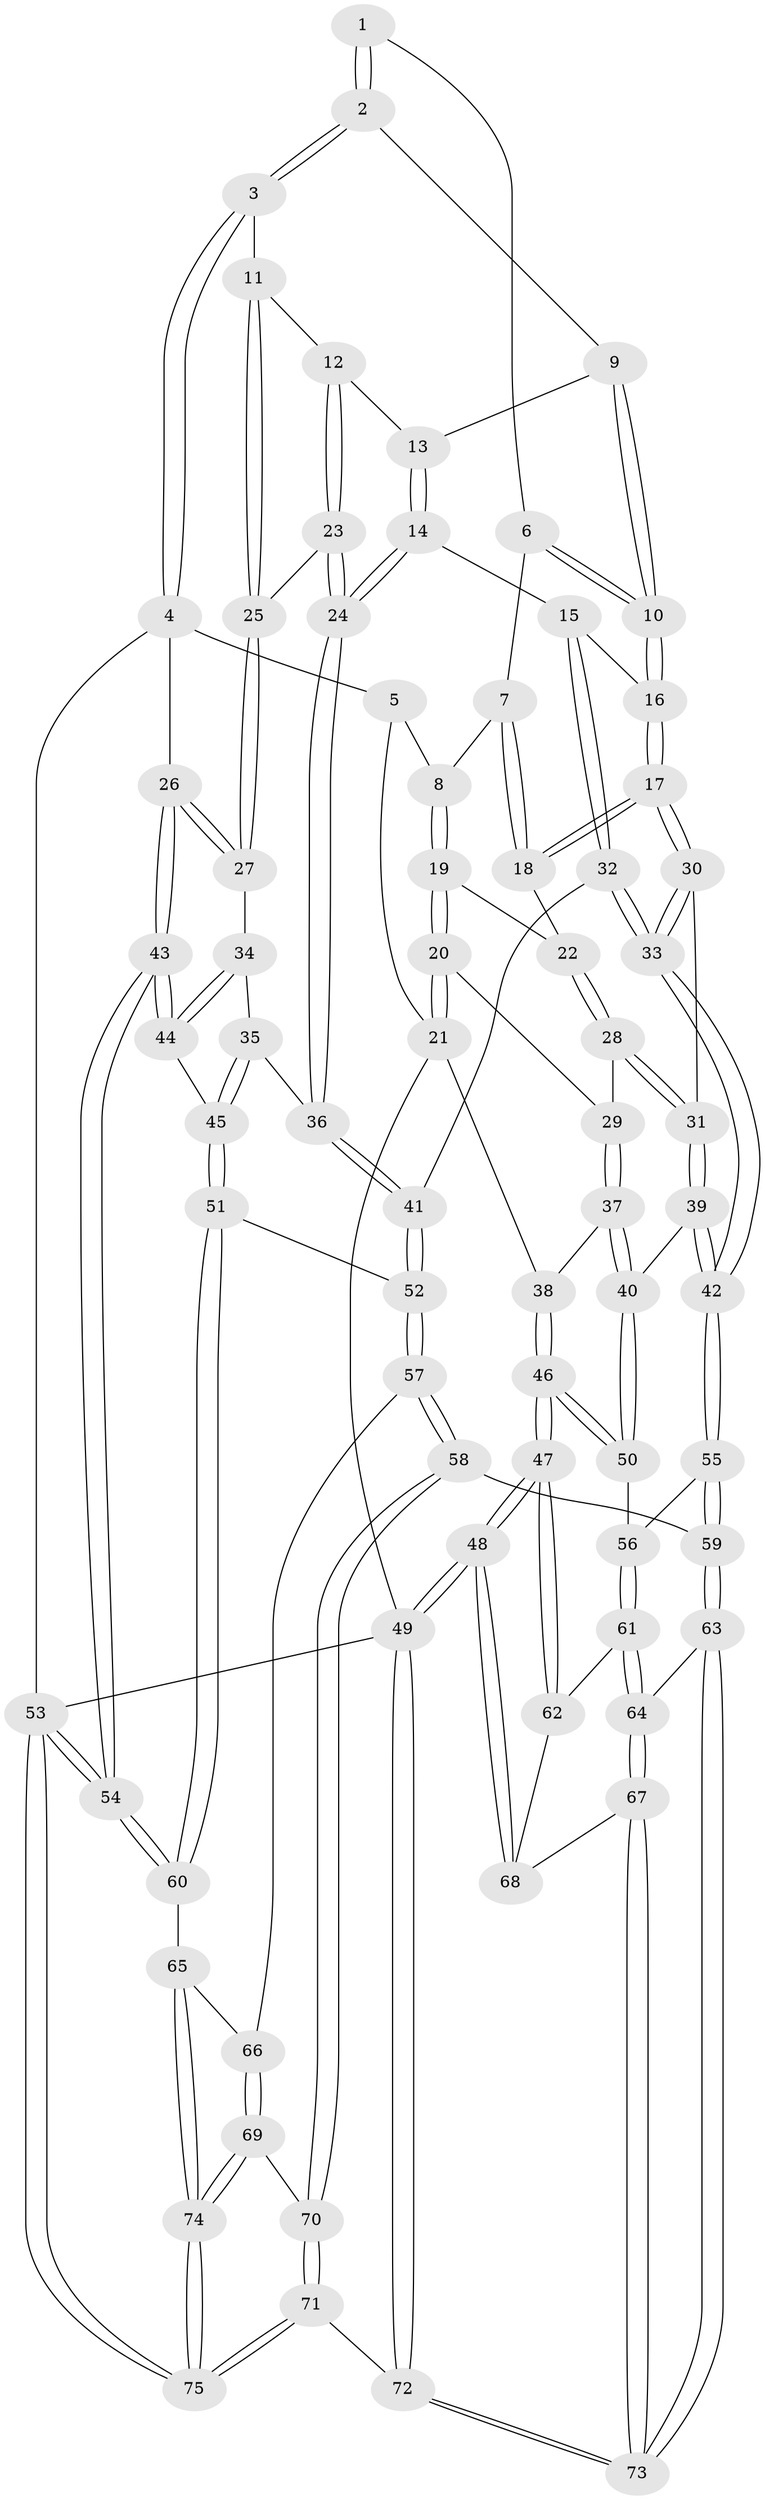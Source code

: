 // Generated by graph-tools (version 1.1) at 2025/03/03/09/25 03:03:23]
// undirected, 75 vertices, 184 edges
graph export_dot {
graph [start="1"]
  node [color=gray90,style=filled];
  1 [pos="+0.4517999782043751+0"];
  2 [pos="+0.9950722529862501+0"];
  3 [pos="+1+0"];
  4 [pos="+1+0"];
  5 [pos="+0+0"];
  6 [pos="+0.43205698220589156+0"];
  7 [pos="+0.3256228967276809+0.15819103229466555"];
  8 [pos="+0.18172423565396756+0.17331972657889166"];
  9 [pos="+0.7129206954372884+0.15217946970142499"];
  10 [pos="+0.6052138716116704+0.23334314925346203"];
  11 [pos="+1+0"];
  12 [pos="+0.8602012820309844+0.27530713945415985"];
  13 [pos="+0.7719536433266287+0.2681329133009775"];
  14 [pos="+0.7596322655751919+0.3979829783906785"];
  15 [pos="+0.6449863573693165+0.34612501044942307"];
  16 [pos="+0.583366083263768+0.2884171393386999"];
  17 [pos="+0.4662747394886261+0.33905182559274216"];
  18 [pos="+0.3860088297886106+0.25737096457267056"];
  19 [pos="+0.1653633537777877+0.19124232491628154"];
  20 [pos="+0.009506517750126984+0.27079325733111764"];
  21 [pos="+0+0.3237073546726477"];
  22 [pos="+0.24107907359218564+0.35011427463288314"];
  23 [pos="+0.8404391901700491+0.37478402446246084"];
  24 [pos="+0.7646400666943223+0.40202798497840775"];
  25 [pos="+0.9263871117726319+0.40106271552023287"];
  26 [pos="+1+0.4642580912924071"];
  27 [pos="+0.952945089699907+0.42476643398832187"];
  28 [pos="+0.24132898676977513+0.39884281803848315"];
  29 [pos="+0.211054221844242+0.4147827718728847"];
  30 [pos="+0.4324693782343443+0.43146548873112817"];
  31 [pos="+0.3588685820246359+0.4419901050328545"];
  32 [pos="+0.5936259338752892+0.619992219225669"];
  33 [pos="+0.5237655071279546+0.6481072755734661"];
  34 [pos="+0.8888017146716634+0.5314287461814071"];
  35 [pos="+0.8540261484329307+0.5414320709054696"];
  36 [pos="+0.7591430033462567+0.5521723374649202"];
  37 [pos="+0.14217293366043687+0.5244580979603998"];
  38 [pos="+0+0.3317664515832893"];
  39 [pos="+0.21976133109529108+0.6026159455994587"];
  40 [pos="+0.18024945556553473+0.6139703587419144"];
  41 [pos="+0.7278696279154117+0.5971773572984503"];
  42 [pos="+0.5204429914413009+0.6545099415807726"];
  43 [pos="+1+0.6384670503186556"];
  44 [pos="+1+0.6572112623396742"];
  45 [pos="+0.947527660560493+0.7048836894543324"];
  46 [pos="+0+0.7780451814269363"];
  47 [pos="+0+1"];
  48 [pos="+0+1"];
  49 [pos="+0+1"];
  50 [pos="+0.17221965803910386+0.6335895273071072"];
  51 [pos="+0.8697966466387476+0.7486600898891829"];
  52 [pos="+0.8163099499652452+0.7064181992213254"];
  53 [pos="+1+1"];
  54 [pos="+1+1"];
  55 [pos="+0.518162146832825+0.669290171363344"];
  56 [pos="+0.2253224549193148+0.7622008285116897"];
  57 [pos="+0.6291824037446513+0.8352001312543916"];
  58 [pos="+0.6228366362910375+0.8341352448704036"];
  59 [pos="+0.5253779479036478+0.7752174940327586"];
  60 [pos="+0.8624113102333089+0.8381241363571472"];
  61 [pos="+0.2246405693087968+0.794541981142244"];
  62 [pos="+0.13786316849205993+0.8520418228385981"];
  63 [pos="+0.5168741882772792+0.7871960861251881"];
  64 [pos="+0.2803030001399125+0.8504361923739931"];
  65 [pos="+0.8081150567380241+0.8667773531352957"];
  66 [pos="+0.7044395258521033+0.8652161464592614"];
  67 [pos="+0.2920405305193709+0.9435586182456072"];
  68 [pos="+0.20559257683382945+0.9470965985846638"];
  69 [pos="+0.7093155624751136+1"];
  70 [pos="+0.6312895751065908+0.9293330760196737"];
  71 [pos="+0.5135888770474826+1"];
  72 [pos="+0.42050872503837705+1"];
  73 [pos="+0.4133196220494179+1"];
  74 [pos="+0.7455423920855945+1"];
  75 [pos="+0.7532440314625942+1"];
  1 -- 2;
  1 -- 2;
  1 -- 6;
  2 -- 3;
  2 -- 3;
  2 -- 9;
  3 -- 4;
  3 -- 4;
  3 -- 11;
  4 -- 5;
  4 -- 26;
  4 -- 53;
  5 -- 8;
  5 -- 21;
  6 -- 7;
  6 -- 10;
  6 -- 10;
  7 -- 8;
  7 -- 18;
  7 -- 18;
  8 -- 19;
  8 -- 19;
  9 -- 10;
  9 -- 10;
  9 -- 13;
  10 -- 16;
  10 -- 16;
  11 -- 12;
  11 -- 25;
  11 -- 25;
  12 -- 13;
  12 -- 23;
  12 -- 23;
  13 -- 14;
  13 -- 14;
  14 -- 15;
  14 -- 24;
  14 -- 24;
  15 -- 16;
  15 -- 32;
  15 -- 32;
  16 -- 17;
  16 -- 17;
  17 -- 18;
  17 -- 18;
  17 -- 30;
  17 -- 30;
  18 -- 22;
  19 -- 20;
  19 -- 20;
  19 -- 22;
  20 -- 21;
  20 -- 21;
  20 -- 29;
  21 -- 38;
  21 -- 49;
  22 -- 28;
  22 -- 28;
  23 -- 24;
  23 -- 24;
  23 -- 25;
  24 -- 36;
  24 -- 36;
  25 -- 27;
  25 -- 27;
  26 -- 27;
  26 -- 27;
  26 -- 43;
  26 -- 43;
  27 -- 34;
  28 -- 29;
  28 -- 31;
  28 -- 31;
  29 -- 37;
  29 -- 37;
  30 -- 31;
  30 -- 33;
  30 -- 33;
  31 -- 39;
  31 -- 39;
  32 -- 33;
  32 -- 33;
  32 -- 41;
  33 -- 42;
  33 -- 42;
  34 -- 35;
  34 -- 44;
  34 -- 44;
  35 -- 36;
  35 -- 45;
  35 -- 45;
  36 -- 41;
  36 -- 41;
  37 -- 38;
  37 -- 40;
  37 -- 40;
  38 -- 46;
  38 -- 46;
  39 -- 40;
  39 -- 42;
  39 -- 42;
  40 -- 50;
  40 -- 50;
  41 -- 52;
  41 -- 52;
  42 -- 55;
  42 -- 55;
  43 -- 44;
  43 -- 44;
  43 -- 54;
  43 -- 54;
  44 -- 45;
  45 -- 51;
  45 -- 51;
  46 -- 47;
  46 -- 47;
  46 -- 50;
  46 -- 50;
  47 -- 48;
  47 -- 48;
  47 -- 62;
  47 -- 62;
  48 -- 49;
  48 -- 49;
  48 -- 68;
  48 -- 68;
  49 -- 72;
  49 -- 72;
  49 -- 53;
  50 -- 56;
  51 -- 52;
  51 -- 60;
  51 -- 60;
  52 -- 57;
  52 -- 57;
  53 -- 54;
  53 -- 54;
  53 -- 75;
  53 -- 75;
  54 -- 60;
  54 -- 60;
  55 -- 56;
  55 -- 59;
  55 -- 59;
  56 -- 61;
  56 -- 61;
  57 -- 58;
  57 -- 58;
  57 -- 66;
  58 -- 59;
  58 -- 70;
  58 -- 70;
  59 -- 63;
  59 -- 63;
  60 -- 65;
  61 -- 62;
  61 -- 64;
  61 -- 64;
  62 -- 68;
  63 -- 64;
  63 -- 73;
  63 -- 73;
  64 -- 67;
  64 -- 67;
  65 -- 66;
  65 -- 74;
  65 -- 74;
  66 -- 69;
  66 -- 69;
  67 -- 68;
  67 -- 73;
  67 -- 73;
  69 -- 70;
  69 -- 74;
  69 -- 74;
  70 -- 71;
  70 -- 71;
  71 -- 72;
  71 -- 75;
  71 -- 75;
  72 -- 73;
  72 -- 73;
  74 -- 75;
  74 -- 75;
}
